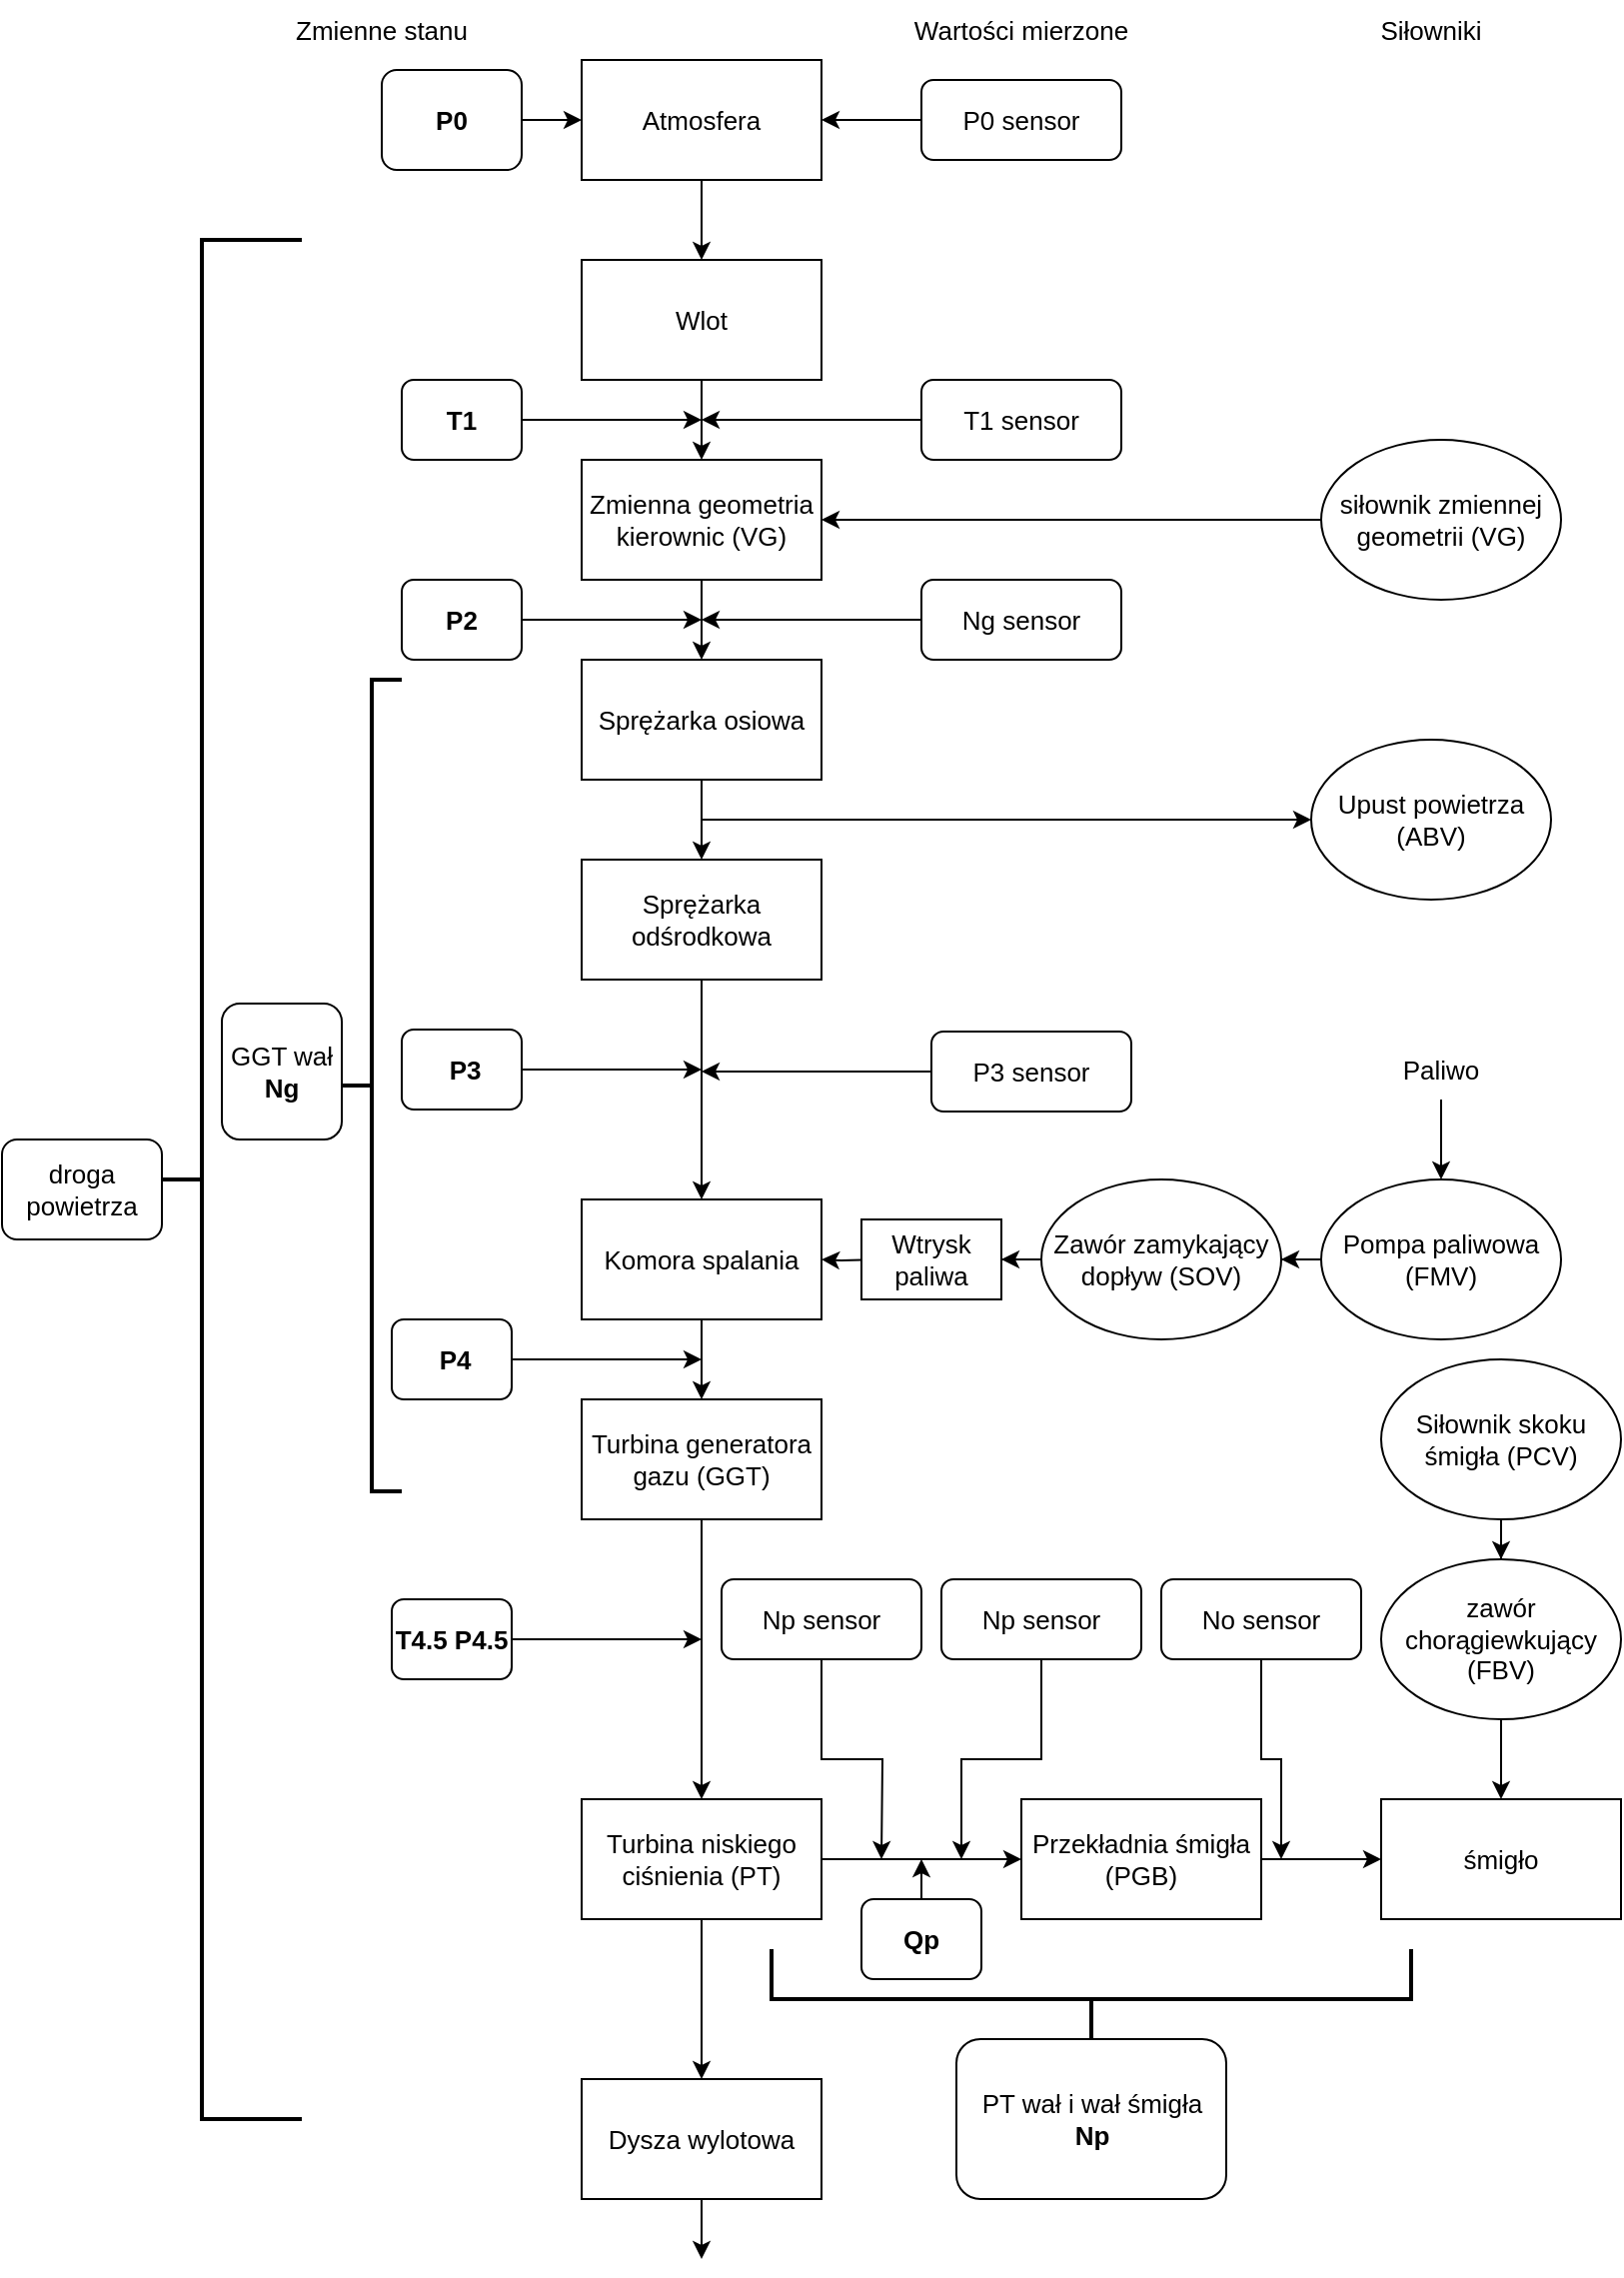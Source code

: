 <mxfile version="20.7.4" type="device"><diagram id="C5RBs43oDa-KdzZeNtuy" name="Page-1"><mxGraphModel dx="1434" dy="884" grid="1" gridSize="10" guides="1" tooltips="1" connect="1" arrows="1" fold="1" page="1" pageScale="1" pageWidth="827" pageHeight="1169" math="0" shadow="0"><root><mxCell id="WIyWlLk6GJQsqaUBKTNV-0"/><mxCell id="WIyWlLk6GJQsqaUBKTNV-1" parent="WIyWlLk6GJQsqaUBKTNV-0"/><mxCell id="EWF0E7qiDbJovDWLz99z-3" value="" style="edgeStyle=orthogonalEdgeStyle;rounded=0;orthogonalLoop=1;jettySize=auto;html=1;fontSize=13;" parent="WIyWlLk6GJQsqaUBKTNV-1" source="EWF0E7qiDbJovDWLz99z-1" target="EWF0E7qiDbJovDWLz99z-2" edge="1"><mxGeometry relative="1" as="geometry"/></mxCell><mxCell id="EWF0E7qiDbJovDWLz99z-1" value="Atmosfera" style="rounded=0;whiteSpace=wrap;html=1;fontSize=13;" parent="WIyWlLk6GJQsqaUBKTNV-1" vertex="1"><mxGeometry x="290" y="40" width="120" height="60" as="geometry"/></mxCell><mxCell id="EWF0E7qiDbJovDWLz99z-5" value="" style="edgeStyle=orthogonalEdgeStyle;rounded=0;orthogonalLoop=1;jettySize=auto;html=1;fontSize=13;" parent="WIyWlLk6GJQsqaUBKTNV-1" source="EWF0E7qiDbJovDWLz99z-2" target="EWF0E7qiDbJovDWLz99z-4" edge="1"><mxGeometry relative="1" as="geometry"/></mxCell><mxCell id="EWF0E7qiDbJovDWLz99z-2" value="Wlot" style="whiteSpace=wrap;html=1;rounded=0;fontSize=13;" parent="WIyWlLk6GJQsqaUBKTNV-1" vertex="1"><mxGeometry x="290" y="140" width="120" height="60" as="geometry"/></mxCell><mxCell id="EWF0E7qiDbJovDWLz99z-11" value="" style="edgeStyle=orthogonalEdgeStyle;rounded=0;orthogonalLoop=1;jettySize=auto;html=1;fontSize=13;" parent="WIyWlLk6GJQsqaUBKTNV-1" source="EWF0E7qiDbJovDWLz99z-4" target="EWF0E7qiDbJovDWLz99z-10" edge="1"><mxGeometry relative="1" as="geometry"/></mxCell><mxCell id="EWF0E7qiDbJovDWLz99z-4" value="Zmienna geometria kierownic (VG)" style="whiteSpace=wrap;html=1;rounded=0;fontSize=13;" parent="WIyWlLk6GJQsqaUBKTNV-1" vertex="1"><mxGeometry x="290" y="240" width="120" height="60" as="geometry"/></mxCell><mxCell id="EWF0E7qiDbJovDWLz99z-9" value="" style="strokeWidth=2;html=1;shape=mxgraph.flowchart.annotation_2;align=left;labelPosition=right;pointerEvents=1;fontSize=13;" parent="WIyWlLk6GJQsqaUBKTNV-1" vertex="1"><mxGeometry x="50" y="130" width="100" height="940" as="geometry"/></mxCell><mxCell id="EWF0E7qiDbJovDWLz99z-14" value="" style="edgeStyle=orthogonalEdgeStyle;rounded=0;orthogonalLoop=1;jettySize=auto;html=1;fontSize=13;" parent="WIyWlLk6GJQsqaUBKTNV-1" source="EWF0E7qiDbJovDWLz99z-10" target="EWF0E7qiDbJovDWLz99z-13" edge="1"><mxGeometry relative="1" as="geometry"/></mxCell><mxCell id="EWF0E7qiDbJovDWLz99z-10" value="Sprężarka osiowa" style="whiteSpace=wrap;html=1;rounded=0;fontSize=13;" parent="WIyWlLk6GJQsqaUBKTNV-1" vertex="1"><mxGeometry x="290" y="340" width="120" height="60" as="geometry"/></mxCell><mxCell id="EWF0E7qiDbJovDWLz99z-16" value="" style="edgeStyle=orthogonalEdgeStyle;rounded=0;orthogonalLoop=1;jettySize=auto;html=1;fontSize=13;" parent="WIyWlLk6GJQsqaUBKTNV-1" source="EWF0E7qiDbJovDWLz99z-13" target="EWF0E7qiDbJovDWLz99z-15" edge="1"><mxGeometry relative="1" as="geometry"/></mxCell><mxCell id="EWF0E7qiDbJovDWLz99z-13" value="Sprężarka odśrodkowa" style="whiteSpace=wrap;html=1;rounded=0;fontSize=13;" parent="WIyWlLk6GJQsqaUBKTNV-1" vertex="1"><mxGeometry x="290" y="440" width="120" height="60" as="geometry"/></mxCell><mxCell id="EWF0E7qiDbJovDWLz99z-18" value="" style="edgeStyle=orthogonalEdgeStyle;rounded=0;orthogonalLoop=1;jettySize=auto;html=1;fontSize=13;" parent="WIyWlLk6GJQsqaUBKTNV-1" source="EWF0E7qiDbJovDWLz99z-15" target="EWF0E7qiDbJovDWLz99z-17" edge="1"><mxGeometry relative="1" as="geometry"/></mxCell><mxCell id="EWF0E7qiDbJovDWLz99z-15" value="Komora spalania" style="whiteSpace=wrap;html=1;rounded=0;fontSize=13;" parent="WIyWlLk6GJQsqaUBKTNV-1" vertex="1"><mxGeometry x="290" y="610" width="120" height="60" as="geometry"/></mxCell><mxCell id="EWF0E7qiDbJovDWLz99z-20" value="" style="edgeStyle=orthogonalEdgeStyle;rounded=0;orthogonalLoop=1;jettySize=auto;html=1;fontSize=13;" parent="WIyWlLk6GJQsqaUBKTNV-1" source="EWF0E7qiDbJovDWLz99z-17" target="EWF0E7qiDbJovDWLz99z-19" edge="1"><mxGeometry relative="1" as="geometry"/></mxCell><mxCell id="EWF0E7qiDbJovDWLz99z-17" value="Turbina generatora gazu (GGT)" style="whiteSpace=wrap;html=1;rounded=0;fontSize=13;" parent="WIyWlLk6GJQsqaUBKTNV-1" vertex="1"><mxGeometry x="290" y="710" width="120" height="60" as="geometry"/></mxCell><mxCell id="EWF0E7qiDbJovDWLz99z-39" value="" style="edgeStyle=orthogonalEdgeStyle;rounded=0;orthogonalLoop=1;jettySize=auto;html=1;fontSize=13;" parent="WIyWlLk6GJQsqaUBKTNV-1" source="EWF0E7qiDbJovDWLz99z-19" target="EWF0E7qiDbJovDWLz99z-38" edge="1"><mxGeometry relative="1" as="geometry"/></mxCell><mxCell id="EWF0E7qiDbJovDWLz99z-60" value="" style="edgeStyle=orthogonalEdgeStyle;rounded=0;orthogonalLoop=1;jettySize=auto;html=1;fontSize=13;" parent="WIyWlLk6GJQsqaUBKTNV-1" source="EWF0E7qiDbJovDWLz99z-19" target="EWF0E7qiDbJovDWLz99z-36" edge="1"><mxGeometry relative="1" as="geometry"/></mxCell><mxCell id="EWF0E7qiDbJovDWLz99z-19" value="Turbina niskiego ciśnienia (PT)" style="whiteSpace=wrap;html=1;rounded=0;fontSize=13;" parent="WIyWlLk6GJQsqaUBKTNV-1" vertex="1"><mxGeometry x="290" y="910" width="120" height="60" as="geometry"/></mxCell><mxCell id="EWF0E7qiDbJovDWLz99z-35" value="" style="edgeStyle=orthogonalEdgeStyle;rounded=0;orthogonalLoop=1;jettySize=auto;html=1;fontSize=13;" parent="WIyWlLk6GJQsqaUBKTNV-1" target="EWF0E7qiDbJovDWLz99z-15" edge="1"><mxGeometry relative="1" as="geometry"><mxPoint x="440" y="640" as="sourcePoint"/></mxGeometry></mxCell><mxCell id="EWF0E7qiDbJovDWLz99z-129" style="edgeStyle=orthogonalEdgeStyle;rounded=0;orthogonalLoop=1;jettySize=auto;html=1;fontSize=13;" parent="WIyWlLk6GJQsqaUBKTNV-1" source="EWF0E7qiDbJovDWLz99z-36" edge="1"><mxGeometry relative="1" as="geometry"><mxPoint x="350" y="1140" as="targetPoint"/></mxGeometry></mxCell><mxCell id="EWF0E7qiDbJovDWLz99z-36" value="Dysza wylotowa" style="whiteSpace=wrap;html=1;rounded=0;fontSize=13;" parent="WIyWlLk6GJQsqaUBKTNV-1" vertex="1"><mxGeometry x="290" y="1050" width="120" height="60" as="geometry"/></mxCell><mxCell id="EWF0E7qiDbJovDWLz99z-44" value="" style="edgeStyle=orthogonalEdgeStyle;rounded=0;orthogonalLoop=1;jettySize=auto;html=1;fontSize=13;" parent="WIyWlLk6GJQsqaUBKTNV-1" source="EWF0E7qiDbJovDWLz99z-38" target="EWF0E7qiDbJovDWLz99z-43" edge="1"><mxGeometry relative="1" as="geometry"/></mxCell><mxCell id="EWF0E7qiDbJovDWLz99z-38" value="Przekładnia śmigła&lt;br style=&quot;font-size: 13px;&quot;&gt;(PGB)" style="whiteSpace=wrap;html=1;rounded=0;fontSize=13;" parent="WIyWlLk6GJQsqaUBKTNV-1" vertex="1"><mxGeometry x="510" y="910" width="120" height="60" as="geometry"/></mxCell><mxCell id="EWF0E7qiDbJovDWLz99z-43" value="śmigło" style="whiteSpace=wrap;html=1;rounded=0;fontSize=13;" parent="WIyWlLk6GJQsqaUBKTNV-1" vertex="1"><mxGeometry x="690" y="910" width="120" height="60" as="geometry"/></mxCell><mxCell id="EWF0E7qiDbJovDWLz99z-46" value="droga powietrza" style="rounded=1;whiteSpace=wrap;html=1;fontSize=13;" parent="WIyWlLk6GJQsqaUBKTNV-1" vertex="1"><mxGeometry y="580" width="80" height="50" as="geometry"/></mxCell><mxCell id="EWF0E7qiDbJovDWLz99z-51" value="GGT wał&lt;br style=&quot;font-size: 13px;&quot;&gt;&lt;b style=&quot;font-size: 13px;&quot;&gt;Ng&lt;/b&gt;" style="rounded=1;whiteSpace=wrap;html=1;fontSize=13;" parent="WIyWlLk6GJQsqaUBKTNV-1" vertex="1"><mxGeometry x="110" y="512" width="60" height="68" as="geometry"/></mxCell><mxCell id="EWF0E7qiDbJovDWLz99z-53" value="" style="strokeWidth=2;html=1;shape=mxgraph.flowchart.annotation_2;align=left;labelPosition=right;pointerEvents=1;fontSize=13;" parent="WIyWlLk6GJQsqaUBKTNV-1" vertex="1"><mxGeometry x="170" y="350" width="30" height="406" as="geometry"/></mxCell><mxCell id="EWF0E7qiDbJovDWLz99z-65" style="edgeStyle=orthogonalEdgeStyle;rounded=0;orthogonalLoop=1;jettySize=auto;html=1;fontSize=13;" parent="WIyWlLk6GJQsqaUBKTNV-1" source="EWF0E7qiDbJovDWLz99z-64" edge="1"><mxGeometry relative="1" as="geometry"><mxPoint x="350" y="546" as="targetPoint"/></mxGeometry></mxCell><mxCell id="EWF0E7qiDbJovDWLz99z-64" value="P3 sensor" style="rounded=1;whiteSpace=wrap;html=1;fontSize=13;" parent="WIyWlLk6GJQsqaUBKTNV-1" vertex="1"><mxGeometry x="465" y="526" width="100" height="40" as="geometry"/></mxCell><mxCell id="EWF0E7qiDbJovDWLz99z-96" style="edgeStyle=orthogonalEdgeStyle;rounded=0;orthogonalLoop=1;jettySize=auto;html=1;entryX=1;entryY=0.5;entryDx=0;entryDy=0;fontSize=13;" parent="WIyWlLk6GJQsqaUBKTNV-1" source="EWF0E7qiDbJovDWLz99z-66" target="EWF0E7qiDbJovDWLz99z-4" edge="1"><mxGeometry relative="1" as="geometry"/></mxCell><mxCell id="EWF0E7qiDbJovDWLz99z-66" value="siłownik zmiennej geometrii (VG)" style="ellipse;whiteSpace=wrap;html=1;fontSize=13;" parent="WIyWlLk6GJQsqaUBKTNV-1" vertex="1"><mxGeometry x="660" y="230" width="120" height="80" as="geometry"/></mxCell><mxCell id="EWF0E7qiDbJovDWLz99z-86" value="" style="edgeStyle=orthogonalEdgeStyle;rounded=0;orthogonalLoop=1;jettySize=auto;html=1;fontSize=13;" parent="WIyWlLk6GJQsqaUBKTNV-1" source="EWF0E7qiDbJovDWLz99z-69" target="EWF0E7qiDbJovDWLz99z-1" edge="1"><mxGeometry relative="1" as="geometry"/></mxCell><mxCell id="EWF0E7qiDbJovDWLz99z-69" value="&lt;b style=&quot;font-size: 13px;&quot;&gt;P0&lt;/b&gt;" style="rounded=1;whiteSpace=wrap;html=1;fontSize=13;" parent="WIyWlLk6GJQsqaUBKTNV-1" vertex="1"><mxGeometry x="190" y="45" width="70" height="50" as="geometry"/></mxCell><mxCell id="EWF0E7qiDbJovDWLz99z-78" style="edgeStyle=orthogonalEdgeStyle;rounded=0;orthogonalLoop=1;jettySize=auto;html=1;fontSize=13;" parent="WIyWlLk6GJQsqaUBKTNV-1" source="EWF0E7qiDbJovDWLz99z-70" edge="1"><mxGeometry relative="1" as="geometry"><mxPoint x="350" y="220" as="targetPoint"/></mxGeometry></mxCell><mxCell id="EWF0E7qiDbJovDWLz99z-70" value="&lt;b style=&quot;font-size: 13px;&quot;&gt;T1&lt;/b&gt;" style="rounded=1;whiteSpace=wrap;html=1;fontSize=13;" parent="WIyWlLk6GJQsqaUBKTNV-1" vertex="1"><mxGeometry x="200" y="200" width="60" height="40" as="geometry"/></mxCell><mxCell id="EWF0E7qiDbJovDWLz99z-76" style="edgeStyle=orthogonalEdgeStyle;rounded=0;orthogonalLoop=1;jettySize=auto;html=1;fontSize=13;" parent="WIyWlLk6GJQsqaUBKTNV-1" source="EWF0E7qiDbJovDWLz99z-75" edge="1"><mxGeometry relative="1" as="geometry"><mxPoint x="350" y="320" as="targetPoint"/></mxGeometry></mxCell><mxCell id="EWF0E7qiDbJovDWLz99z-75" value="&lt;b style=&quot;font-size: 13px;&quot;&gt;P2&lt;/b&gt;" style="rounded=1;whiteSpace=wrap;html=1;fontSize=13;" parent="WIyWlLk6GJQsqaUBKTNV-1" vertex="1"><mxGeometry x="200" y="300" width="60" height="40" as="geometry"/></mxCell><mxCell id="EWF0E7qiDbJovDWLz99z-85" style="edgeStyle=orthogonalEdgeStyle;rounded=0;orthogonalLoop=1;jettySize=auto;html=1;fontSize=13;" parent="WIyWlLk6GJQsqaUBKTNV-1" source="EWF0E7qiDbJovDWLz99z-84" edge="1"><mxGeometry relative="1" as="geometry"><mxPoint x="350" y="545" as="targetPoint"/></mxGeometry></mxCell><mxCell id="EWF0E7qiDbJovDWLz99z-84" value="&lt;b style=&quot;font-size: 13px;&quot;&gt;&amp;nbsp;P3&lt;/b&gt;" style="rounded=1;whiteSpace=wrap;html=1;fontSize=13;" parent="WIyWlLk6GJQsqaUBKTNV-1" vertex="1"><mxGeometry x="200" y="525" width="60" height="40" as="geometry"/></mxCell><mxCell id="EWF0E7qiDbJovDWLz99z-91" value="" style="edgeStyle=orthogonalEdgeStyle;rounded=0;orthogonalLoop=1;jettySize=auto;html=1;fontSize=13;" parent="WIyWlLk6GJQsqaUBKTNV-1" source="EWF0E7qiDbJovDWLz99z-87" target="EWF0E7qiDbJovDWLz99z-1" edge="1"><mxGeometry relative="1" as="geometry"/></mxCell><mxCell id="EWF0E7qiDbJovDWLz99z-87" value="P0 sensor" style="rounded=1;whiteSpace=wrap;html=1;fontSize=13;" parent="WIyWlLk6GJQsqaUBKTNV-1" vertex="1"><mxGeometry x="460" y="50" width="100" height="40" as="geometry"/></mxCell><mxCell id="EWF0E7qiDbJovDWLz99z-89" value="Zmienne stanu" style="text;html=1;strokeColor=none;fillColor=none;align=center;verticalAlign=middle;whiteSpace=wrap;rounded=0;fontSize=13;" parent="WIyWlLk6GJQsqaUBKTNV-1" vertex="1"><mxGeometry x="110" y="10" width="160" height="30" as="geometry"/></mxCell><mxCell id="EWF0E7qiDbJovDWLz99z-90" value="Wartości mierzone" style="text;html=1;strokeColor=none;fillColor=none;align=center;verticalAlign=middle;whiteSpace=wrap;rounded=0;fontSize=13;" parent="WIyWlLk6GJQsqaUBKTNV-1" vertex="1"><mxGeometry x="420" y="10" width="180" height="30" as="geometry"/></mxCell><mxCell id="EWF0E7qiDbJovDWLz99z-94" style="edgeStyle=orthogonalEdgeStyle;rounded=0;orthogonalLoop=1;jettySize=auto;html=1;fontSize=13;" parent="WIyWlLk6GJQsqaUBKTNV-1" source="EWF0E7qiDbJovDWLz99z-92" edge="1"><mxGeometry relative="1" as="geometry"><mxPoint x="350" y="220" as="targetPoint"/></mxGeometry></mxCell><mxCell id="EWF0E7qiDbJovDWLz99z-92" value="T1 sensor" style="rounded=1;whiteSpace=wrap;html=1;fontSize=13;" parent="WIyWlLk6GJQsqaUBKTNV-1" vertex="1"><mxGeometry x="460" y="200" width="100" height="40" as="geometry"/></mxCell><mxCell id="EWF0E7qiDbJovDWLz99z-95" value="Siłowniki" style="text;html=1;strokeColor=none;fillColor=none;align=center;verticalAlign=middle;whiteSpace=wrap;rounded=0;fontSize=13;" parent="WIyWlLk6GJQsqaUBKTNV-1" vertex="1"><mxGeometry x="620" y="10" width="190" height="30" as="geometry"/></mxCell><mxCell id="EWF0E7qiDbJovDWLz99z-103" value="Upust powietrza (ABV)" style="ellipse;whiteSpace=wrap;html=1;fontSize=13;" parent="WIyWlLk6GJQsqaUBKTNV-1" vertex="1"><mxGeometry x="655" y="380" width="120" height="80" as="geometry"/></mxCell><mxCell id="EWF0E7qiDbJovDWLz99z-108" style="edgeStyle=orthogonalEdgeStyle;rounded=0;orthogonalLoop=1;jettySize=auto;html=1;fontSize=13;" parent="WIyWlLk6GJQsqaUBKTNV-1" source="EWF0E7qiDbJovDWLz99z-107" edge="1"><mxGeometry relative="1" as="geometry"><mxPoint x="350" y="690" as="targetPoint"/></mxGeometry></mxCell><mxCell id="EWF0E7qiDbJovDWLz99z-107" value="&lt;b style=&quot;font-size: 13px;&quot;&gt;&amp;nbsp;P4&lt;/b&gt;" style="rounded=1;whiteSpace=wrap;html=1;fontSize=13;" parent="WIyWlLk6GJQsqaUBKTNV-1" vertex="1"><mxGeometry x="195" y="670" width="60" height="40" as="geometry"/></mxCell><mxCell id="EWF0E7qiDbJovDWLz99z-110" style="edgeStyle=orthogonalEdgeStyle;rounded=0;orthogonalLoop=1;jettySize=auto;html=1;fontSize=13;" parent="WIyWlLk6GJQsqaUBKTNV-1" source="EWF0E7qiDbJovDWLz99z-109" edge="1"><mxGeometry relative="1" as="geometry"><mxPoint x="350" y="830" as="targetPoint"/></mxGeometry></mxCell><mxCell id="EWF0E7qiDbJovDWLz99z-109" value="&lt;b style=&quot;font-size: 13px;&quot;&gt;T4.5 P4.5&lt;/b&gt;" style="rounded=1;whiteSpace=wrap;html=1;fontSize=13;" parent="WIyWlLk6GJQsqaUBKTNV-1" vertex="1"><mxGeometry x="195" y="810" width="60" height="40" as="geometry"/></mxCell><mxCell id="EWF0E7qiDbJovDWLz99z-118" value="" style="edgeStyle=orthogonalEdgeStyle;rounded=0;orthogonalLoop=1;jettySize=auto;html=1;fontSize=13;" parent="WIyWlLk6GJQsqaUBKTNV-1" source="EWF0E7qiDbJovDWLz99z-116" target="EWF0E7qiDbJovDWLz99z-117" edge="1"><mxGeometry relative="1" as="geometry"/></mxCell><mxCell id="EWF0E7qiDbJovDWLz99z-116" value="Paliwo" style="text;html=1;strokeColor=none;fillColor=none;align=center;verticalAlign=middle;whiteSpace=wrap;rounded=0;fontSize=13;" parent="WIyWlLk6GJQsqaUBKTNV-1" vertex="1"><mxGeometry x="690" y="530" width="60" height="30" as="geometry"/></mxCell><mxCell id="EWF0E7qiDbJovDWLz99z-121" value="" style="edgeStyle=orthogonalEdgeStyle;rounded=0;orthogonalLoop=1;jettySize=auto;html=1;fontSize=13;" parent="WIyWlLk6GJQsqaUBKTNV-1" source="EWF0E7qiDbJovDWLz99z-117" target="EWF0E7qiDbJovDWLz99z-120" edge="1"><mxGeometry relative="1" as="geometry"/></mxCell><mxCell id="EWF0E7qiDbJovDWLz99z-117" value="Pompa paliwowa (FMV)" style="ellipse;whiteSpace=wrap;html=1;fontSize=13;" parent="WIyWlLk6GJQsqaUBKTNV-1" vertex="1"><mxGeometry x="660" y="600" width="120" height="80" as="geometry"/></mxCell><mxCell id="EWF0E7qiDbJovDWLz99z-124" value="" style="edgeStyle=orthogonalEdgeStyle;rounded=0;orthogonalLoop=1;jettySize=auto;html=1;fontSize=13;" parent="WIyWlLk6GJQsqaUBKTNV-1" source="EWF0E7qiDbJovDWLz99z-120" target="EWF0E7qiDbJovDWLz99z-122" edge="1"><mxGeometry relative="1" as="geometry"/></mxCell><mxCell id="EWF0E7qiDbJovDWLz99z-120" value="Zawór zamykający dopływ (SOV)" style="ellipse;whiteSpace=wrap;html=1;fontSize=13;" parent="WIyWlLk6GJQsqaUBKTNV-1" vertex="1"><mxGeometry x="520" y="600" width="120" height="80" as="geometry"/></mxCell><mxCell id="EWF0E7qiDbJovDWLz99z-122" value="Wtrysk paliwa" style="rounded=0;whiteSpace=wrap;html=1;fontSize=13;" parent="WIyWlLk6GJQsqaUBKTNV-1" vertex="1"><mxGeometry x="430" y="620" width="70" height="40" as="geometry"/></mxCell><mxCell id="D7iBHo9XXPCNxoHWWTDj-4" style="edgeStyle=orthogonalEdgeStyle;rounded=0;orthogonalLoop=1;jettySize=auto;html=1;" edge="1" parent="WIyWlLk6GJQsqaUBKTNV-1" source="EWF0E7qiDbJovDWLz99z-127" target="D7iBHo9XXPCNxoHWWTDj-1"><mxGeometry relative="1" as="geometry"/></mxCell><mxCell id="EWF0E7qiDbJovDWLz99z-127" value="Siłownik skoku śmigła (PCV)" style="ellipse;whiteSpace=wrap;html=1;fontSize=13;" parent="WIyWlLk6GJQsqaUBKTNV-1" vertex="1"><mxGeometry x="690" y="690" width="120" height="80" as="geometry"/></mxCell><mxCell id="EWF0E7qiDbJovDWLz99z-134" value="" style="strokeWidth=2;html=1;shape=mxgraph.flowchart.annotation_2;align=left;labelPosition=right;pointerEvents=1;fontSize=13;rotation=-90;" parent="WIyWlLk6GJQsqaUBKTNV-1" vertex="1"><mxGeometry x="520" y="850" width="50" height="320" as="geometry"/></mxCell><mxCell id="EWF0E7qiDbJovDWLz99z-135" value="PT wał i wał śmigła&lt;br style=&quot;font-size: 13px;&quot;&gt;&lt;b style=&quot;font-size: 13px;&quot;&gt;Np&lt;/b&gt;" style="rounded=1;whiteSpace=wrap;html=1;fontSize=13;" parent="WIyWlLk6GJQsqaUBKTNV-1" vertex="1"><mxGeometry x="477.5" y="1030" width="135" height="80" as="geometry"/></mxCell><mxCell id="EWF0E7qiDbJovDWLz99z-137" style="edgeStyle=orthogonalEdgeStyle;rounded=0;orthogonalLoop=1;jettySize=auto;html=1;fontSize=13;" parent="WIyWlLk6GJQsqaUBKTNV-1" source="EWF0E7qiDbJovDWLz99z-136" edge="1"><mxGeometry relative="1" as="geometry"><mxPoint x="480" y="940" as="targetPoint"/><Array as="points"><mxPoint x="520" y="890"/><mxPoint x="480" y="890"/></Array></mxGeometry></mxCell><mxCell id="EWF0E7qiDbJovDWLz99z-136" value="Np sensor" style="rounded=1;whiteSpace=wrap;html=1;fontSize=13;" parent="WIyWlLk6GJQsqaUBKTNV-1" vertex="1"><mxGeometry x="470" y="800" width="100" height="40" as="geometry"/></mxCell><mxCell id="D7iBHo9XXPCNxoHWWTDj-3" style="edgeStyle=orthogonalEdgeStyle;rounded=0;orthogonalLoop=1;jettySize=auto;html=1;entryX=0.5;entryY=0;entryDx=0;entryDy=0;" edge="1" parent="WIyWlLk6GJQsqaUBKTNV-1" source="D7iBHo9XXPCNxoHWWTDj-1" target="EWF0E7qiDbJovDWLz99z-43"><mxGeometry relative="1" as="geometry"/></mxCell><mxCell id="D7iBHo9XXPCNxoHWWTDj-1" value="zawór chorągiewkujący (FBV)" style="ellipse;whiteSpace=wrap;html=1;fontSize=13;" vertex="1" parent="WIyWlLk6GJQsqaUBKTNV-1"><mxGeometry x="690" y="790" width="120" height="80" as="geometry"/></mxCell><mxCell id="D7iBHo9XXPCNxoHWWTDj-16" style="edgeStyle=orthogonalEdgeStyle;rounded=0;orthogonalLoop=1;jettySize=auto;html=1;" edge="1" parent="WIyWlLk6GJQsqaUBKTNV-1" source="D7iBHo9XXPCNxoHWWTDj-5"><mxGeometry relative="1" as="geometry"><mxPoint x="460" y="940" as="targetPoint"/><Array as="points"><mxPoint x="460" y="940"/></Array></mxGeometry></mxCell><mxCell id="D7iBHo9XXPCNxoHWWTDj-5" value="&lt;b style=&quot;font-size: 13px;&quot;&gt;Qp&lt;/b&gt;" style="rounded=1;whiteSpace=wrap;html=1;fontSize=13;" vertex="1" parent="WIyWlLk6GJQsqaUBKTNV-1"><mxGeometry x="430" y="960" width="60" height="40" as="geometry"/></mxCell><mxCell id="D7iBHo9XXPCNxoHWWTDj-9" value="" style="endArrow=classic;html=1;rounded=0;entryX=0;entryY=0.5;entryDx=0;entryDy=0;" edge="1" parent="WIyWlLk6GJQsqaUBKTNV-1" target="EWF0E7qiDbJovDWLz99z-103"><mxGeometry width="50" height="50" relative="1" as="geometry"><mxPoint x="350" y="420" as="sourcePoint"/><mxPoint x="650" y="420" as="targetPoint"/></mxGeometry></mxCell><mxCell id="D7iBHo9XXPCNxoHWWTDj-11" style="edgeStyle=orthogonalEdgeStyle;rounded=0;orthogonalLoop=1;jettySize=auto;html=1;" edge="1" parent="WIyWlLk6GJQsqaUBKTNV-1" source="D7iBHo9XXPCNxoHWWTDj-10"><mxGeometry relative="1" as="geometry"><mxPoint x="350" y="320" as="targetPoint"/></mxGeometry></mxCell><mxCell id="D7iBHo9XXPCNxoHWWTDj-10" value="Ng sensor" style="rounded=1;whiteSpace=wrap;html=1;fontSize=13;" vertex="1" parent="WIyWlLk6GJQsqaUBKTNV-1"><mxGeometry x="460" y="300" width="100" height="40" as="geometry"/></mxCell><mxCell id="D7iBHo9XXPCNxoHWWTDj-13" style="edgeStyle=orthogonalEdgeStyle;rounded=0;orthogonalLoop=1;jettySize=auto;html=1;" edge="1" parent="WIyWlLk6GJQsqaUBKTNV-1" source="D7iBHo9XXPCNxoHWWTDj-12"><mxGeometry x="-0.2" y="-30" relative="1" as="geometry"><mxPoint x="640" y="940" as="targetPoint"/><Array as="points"><mxPoint x="630" y="890"/><mxPoint x="640" y="890"/></Array><mxPoint as="offset"/></mxGeometry></mxCell><mxCell id="D7iBHo9XXPCNxoHWWTDj-12" value="No sensor" style="rounded=1;whiteSpace=wrap;html=1;fontSize=13;" vertex="1" parent="WIyWlLk6GJQsqaUBKTNV-1"><mxGeometry x="580" y="800" width="100" height="40" as="geometry"/></mxCell><mxCell id="D7iBHo9XXPCNxoHWWTDj-15" style="edgeStyle=orthogonalEdgeStyle;rounded=0;orthogonalLoop=1;jettySize=auto;html=1;" edge="1" parent="WIyWlLk6GJQsqaUBKTNV-1" source="D7iBHo9XXPCNxoHWWTDj-14"><mxGeometry relative="1" as="geometry"><mxPoint x="440" y="940" as="targetPoint"/></mxGeometry></mxCell><mxCell id="D7iBHo9XXPCNxoHWWTDj-14" value="Np sensor" style="rounded=1;whiteSpace=wrap;html=1;fontSize=13;" vertex="1" parent="WIyWlLk6GJQsqaUBKTNV-1"><mxGeometry x="360" y="800" width="100" height="40" as="geometry"/></mxCell></root></mxGraphModel></diagram></mxfile>